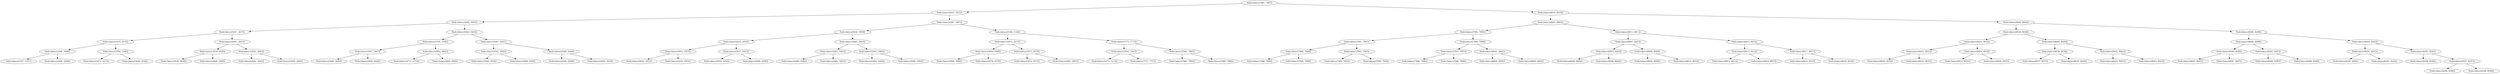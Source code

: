 digraph G{
571210389 [label="Node{data=[7987, 7987]}"]
571210389 -> 1723929182
1723929182 [label="Node{data=[5051, 5051]}"]
1723929182 -> 859848439
859848439 [label="Node{data=[3645, 3645]}"]
859848439 -> 376982630
376982630 [label="Node{data=[3637, 3637]}"]
376982630 -> 1809498990
1809498990 [label="Node{data=[1670, 1670]}"]
1809498990 -> 90668969
90668969 [label="Node{data=[1668, 1668]}"]
90668969 -> 937582196
937582196 [label="Node{data=[1357, 1357]}"]
90668969 -> 1663905682
1663905682 [label="Node{data=[1669, 1669]}"]
1809498990 -> 1582387498
1582387498 [label="Node{data=[2580, 2580]}"]
1582387498 -> 1618339710
1618339710 [label="Node{data=[1671, 1671]}"]
1582387498 -> 1170277626
1170277626 [label="Node{data=[3636, 3636]}"]
376982630 -> 1335554671
1335554671 [label="Node{data=[3641, 3641]}"]
1335554671 -> 454439607
454439607 [label="Node{data=[3639, 3639]}"]
454439607 -> 1419212988
1419212988 [label="Node{data=[3638, 3638]}"]
454439607 -> 431767552
431767552 [label="Node{data=[3640, 3640]}"]
1335554671 -> 28168402
28168402 [label="Node{data=[3643, 3643]}"]
28168402 -> 721734106
721734106 [label="Node{data=[3642, 3642]}"]
28168402 -> 1152980638
1152980638 [label="Node{data=[3644, 3644]}"]
859848439 -> 1065280073
1065280073 [label="Node{data=[5043, 5043]}"]
1065280073 -> 1354403380
1354403380 [label="Node{data=[3705, 3705]}"]
1354403380 -> 1568524256
1568524256 [label="Node{data=[3647, 3647]}"]
1568524256 -> 1375479607
1375479607 [label="Node{data=[3646, 3646]}"]
1568524256 -> 425262059
425262059 [label="Node{data=[3648, 3648]}"]
1354403380 -> 496442842
496442842 [label="Node{data=[4802, 4802]}"]
496442842 -> 778476367
778476367 [label="Node{data=[4773, 4773]}"]
496442842 -> 513004587
513004587 [label="Node{data=[4969, 4969]}"]
1065280073 -> 1087038385
1087038385 [label="Node{data=[5047, 5047]}"]
1087038385 -> 1695965119
1695965119 [label="Node{data=[5045, 5045]}"]
1695965119 -> 2133859505
2133859505 [label="Node{data=[5044, 5044]}"]
1695965119 -> 2130882032
2130882032 [label="Node{data=[5046, 5046]}"]
1087038385 -> 1757552330
1757552330 [label="Node{data=[5049, 5049]}"]
1757552330 -> 1065246666
1065246666 [label="Node{data=[5048, 5048]}"]
1757552330 -> 1079253248
1079253248 [label="Node{data=[5050, 5050]}"]
1723929182 -> 710099415
710099415 [label="Node{data=[5067, 5067]}"]
710099415 -> 1377775129
1377775129 [label="Node{data=[5059, 5059]}"]
1377775129 -> 525515679
525515679 [label="Node{data=[5055, 5055]}"]
525515679 -> 2142125420
2142125420 [label="Node{data=[5053, 5053]}"]
2142125420 -> 1338218167
1338218167 [label="Node{data=[5052, 5052]}"]
2142125420 -> 1686574768
1686574768 [label="Node{data=[5054, 5054]}"]
525515679 -> 1854134268
1854134268 [label="Node{data=[5057, 5057]}"]
1854134268 -> 1623773725
1623773725 [label="Node{data=[5056, 5056]}"]
1854134268 -> 871208605
871208605 [label="Node{data=[5058, 5058]}"]
1377775129 -> 1870865606
1870865606 [label="Node{data=[5063, 5063]}"]
1870865606 -> 525284093
525284093 [label="Node{data=[5061, 5061]}"]
525284093 -> 967922483
967922483 [label="Node{data=[5060, 5060]}"]
525284093 -> 1714906086
1714906086 [label="Node{data=[5062, 5062]}"]
1870865606 -> 275046130
275046130 [label="Node{data=[5065, 5065]}"]
275046130 -> 1994051289
1994051289 [label="Node{data=[5064, 5064]}"]
275046130 -> 1170289658
1170289658 [label="Node{data=[5066, 5066]}"]
710099415 -> 406081783
406081783 [label="Node{data=[5148, 5148]}"]
406081783 -> 772902477
772902477 [label="Node{data=[5071, 5071]}"]
772902477 -> 245182800
245182800 [label="Node{data=[5069, 5069]}"]
245182800 -> 1108319642
1108319642 [label="Node{data=[5068, 5068]}"]
245182800 -> 2013712068
2013712068 [label="Node{data=[5070, 5070]}"]
772902477 -> 1514624111
1514624111 [label="Node{data=[5073, 5073]}"]
1514624111 -> 1027074502
1027074502 [label="Node{data=[5072, 5072]}"]
1514624111 -> 65687735
65687735 [label="Node{data=[5081, 5081]}"]
406081783 -> 1297407712
1297407712 [label="Node{data=[7773, 7773]}"]
1297407712 -> 760225545
760225545 [label="Node{data=[5562, 5562]}"]
760225545 -> 791390908
791390908 [label="Node{data=[5273, 5273]}"]
760225545 -> 2123708422
2123708422 [label="Node{data=[7757, 7757]}"]
1297407712 -> 366824170
366824170 [label="Node{data=[7985, 7985]}"]
366824170 -> 945334031
945334031 [label="Node{data=[7984, 7984]}"]
366824170 -> 1255441650
1255441650 [label="Node{data=[7986, 7986]}"]
571210389 -> 492228774
492228774 [label="Node{data=[8019, 8019]}"]
492228774 -> 1654871036
1654871036 [label="Node{data=[8003, 8003]}"]
1654871036 -> 532607096
532607096 [label="Node{data=[7995, 7995]}"]
532607096 -> 1906508905
1906508905 [label="Node{data=[7991, 7991]}"]
1906508905 -> 1515927835
1515927835 [label="Node{data=[7989, 7989]}"]
1515927835 -> 580893983
580893983 [label="Node{data=[7988, 7988]}"]
1515927835 -> 1254794244
1254794244 [label="Node{data=[7990, 7990]}"]
1906508905 -> 589525368
589525368 [label="Node{data=[7993, 7993]}"]
589525368 -> 540219366
540219366 [label="Node{data=[7992, 7992]}"]
589525368 -> 2132484538
2132484538 [label="Node{data=[7994, 7994]}"]
532607096 -> 1617838297
1617838297 [label="Node{data=[7999, 7999]}"]
1617838297 -> 1484670237
1484670237 [label="Node{data=[7997, 7997]}"]
1484670237 -> 1615521235
1615521235 [label="Node{data=[7996, 7996]}"]
1484670237 -> 1190796945
1190796945 [label="Node{data=[7998, 7998]}"]
1617838297 -> 1409349151
1409349151 [label="Node{data=[8001, 8001]}"]
1409349151 -> 2130450223
2130450223 [label="Node{data=[8000, 8000]}"]
1409349151 -> 1227817310
1227817310 [label="Node{data=[8002, 8002]}"]
1654871036 -> 1605861500
1605861500 [label="Node{data=[8011, 8011]}"]
1605861500 -> 215233947
215233947 [label="Node{data=[8007, 8007]}"]
215233947 -> 302976577
302976577 [label="Node{data=[8005, 8005]}"]
302976577 -> 597416111
597416111 [label="Node{data=[8004, 8004]}"]
302976577 -> 1087117504
1087117504 [label="Node{data=[8006, 8006]}"]
215233947 -> 1838777775
1838777775 [label="Node{data=[8009, 8009]}"]
1838777775 -> 126808923
126808923 [label="Node{data=[8008, 8008]}"]
1838777775 -> 2058161573
2058161573 [label="Node{data=[8010, 8010]}"]
1605861500 -> 1518800936
1518800936 [label="Node{data=[8015, 8015]}"]
1518800936 -> 2073186858
2073186858 [label="Node{data=[8013, 8013]}"]
2073186858 -> 200700456
200700456 [label="Node{data=[8012, 8012]}"]
2073186858 -> 421824214
421824214 [label="Node{data=[8014, 8014]}"]
1518800936 -> 2067841930
2067841930 [label="Node{data=[8017, 8017]}"]
2067841930 -> 304799178
304799178 [label="Node{data=[8016, 8016]}"]
2067841930 -> 712350357
712350357 [label="Node{data=[8018, 8018]}"]
492228774 -> 400206651
400206651 [label="Node{data=[8044, 8044]}"]
400206651 -> 1786472153
1786472153 [label="Node{data=[8036, 8036]}"]
1786472153 -> 779825873
779825873 [label="Node{data=[8032, 8032]}"]
779825873 -> 685548729
685548729 [label="Node{data=[8021, 8021]}"]
685548729 -> 1788695018
1788695018 [label="Node{data=[8020, 8020]}"]
685548729 -> 1541517262
1541517262 [label="Node{data=[8031, 8031]}"]
779825873 -> 754705369
754705369 [label="Node{data=[8034, 8034]}"]
754705369 -> 1640985491
1640985491 [label="Node{data=[8033, 8033]}"]
754705369 -> 1641905217
1641905217 [label="Node{data=[8035, 8035]}"]
1786472153 -> 932454507
932454507 [label="Node{data=[8040, 8040]}"]
932454507 -> 1149429867
1149429867 [label="Node{data=[8038, 8038]}"]
1149429867 -> 1581992067
1581992067 [label="Node{data=[8037, 8037]}"]
1149429867 -> 1417545855
1417545855 [label="Node{data=[8039, 8039]}"]
932454507 -> 1115680227
1115680227 [label="Node{data=[8042, 8042]}"]
1115680227 -> 292390007
292390007 [label="Node{data=[8041, 8041]}"]
1115680227 -> 359061897
359061897 [label="Node{data=[8043, 8043]}"]
400206651 -> 838801066
838801066 [label="Node{data=[8289, 8289]}"]
838801066 -> 215147907
215147907 [label="Node{data=[8088, 8088]}"]
215147907 -> 1910605394
1910605394 [label="Node{data=[8046, 8046]}"]
1910605394 -> 1382589302
1382589302 [label="Node{data=[8045, 8045]}"]
1910605394 -> 460043735
460043735 [label="Node{data=[8047, 8047]}"]
215147907 -> 9348548
9348548 [label="Node{data=[8287, 8287]}"]
9348548 -> 2107666577
2107666577 [label="Node{data=[8286, 8286]}"]
9348548 -> 1782849344
1782849344 [label="Node{data=[8288, 8288]}"]
838801066 -> 742902482
742902482 [label="Node{data=[8293, 8293]}"]
742902482 -> 1494411803
1494411803 [label="Node{data=[8291, 8291]}"]
1494411803 -> 659041616
659041616 [label="Node{data=[8290, 8290]}"]
1494411803 -> 1832687846
1832687846 [label="Node{data=[8292, 8292]}"]
742902482 -> 2134892233
2134892233 [label="Node{data=[8295, 8295]}"]
2134892233 -> 825467143
825467143 [label="Node{data=[8294, 8294]}"]
2134892233 -> 1475815644
1475815644 [label="Node{data=[8297, 8297]}"]
1475815644 -> 1585799532
1585799532 [label="Node{data=[8296, 8296]}"]
1475815644 -> 1607284195
1607284195 [label="Node{data=[8298, 8298]}"]
}